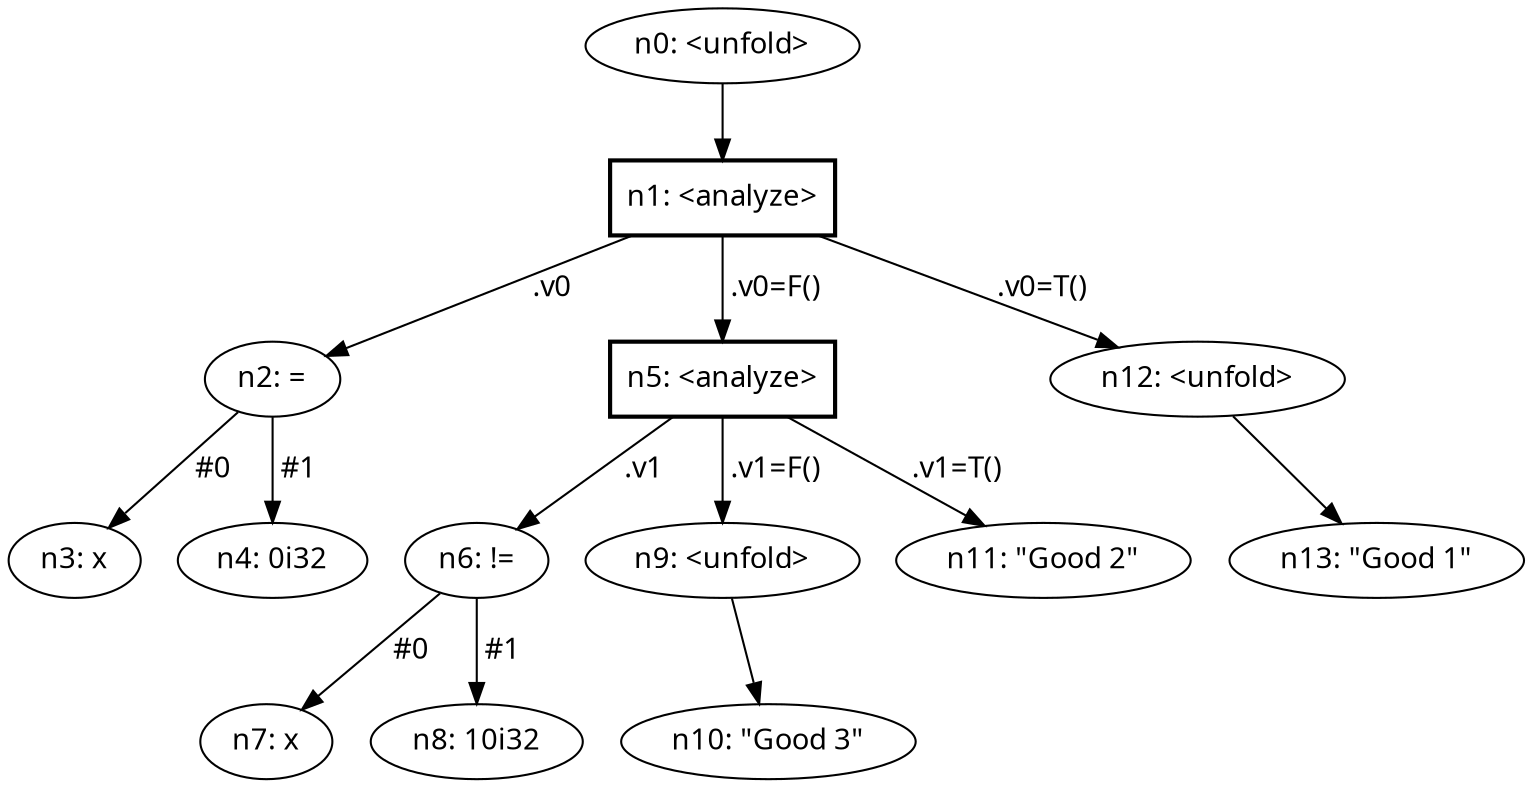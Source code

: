 digraph {
    node [fontname="bold helvetica"];
    edge [fontname="bold helvetica"];
    n0 [label="n0: <unfold>"];
    n1 [label="n1: <analyze>"] [shape=box style=bold];
    n0 -> n1;
    n2 [label="n2: ="];
    n1 -> n2 [label=" .v0 "];
    n3 [label="n3: x"];
    n2 -> n3 [label=" #0 "];
    n4 [label="n4: 0i32"];
    n2 -> n4 [label=" #1 "];
    n5 [label="n5: <analyze>"] [shape=box style=bold];
    n1 -> n5 [label=" .v0=F() "];
    n6 [label="n6: !="];
    n5 -> n6 [label=" .v1 "];
    n7 [label="n7: x"];
    n6 -> n7 [label=" #0 "];
    n8 [label="n8: 10i32"];
    n6 -> n8 [label=" #1 "];
    n9 [label="n9: <unfold>"];
    n5 -> n9 [label=" .v1=F() "];
    n10 [label="n10: \"Good 3\""];
    n9 -> n10;
    n11 [label="n11: \"Good 2\""];
    n5 -> n11 [label=" .v1=T() "];
    n12 [label="n12: <unfold>"];
    n1 -> n12 [label=" .v0=T() "];
    n13 [label="n13: \"Good 1\""];
    n12 -> n13;
}
